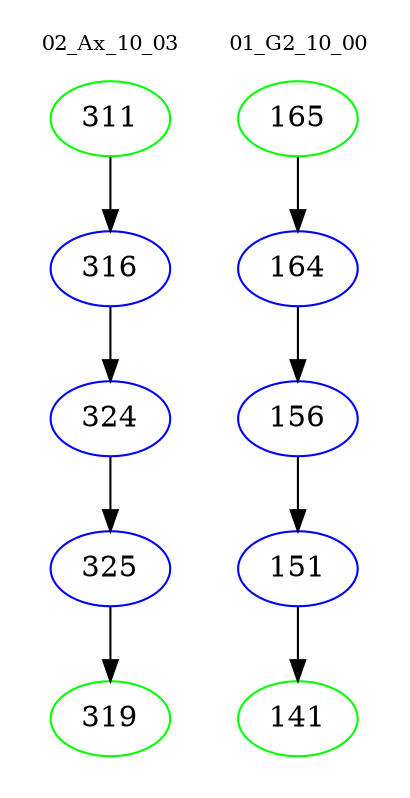 digraph{
subgraph cluster_0 {
color = white
label = "02_Ax_10_03";
fontsize=10;
T0_311 [label="311", color="green"]
T0_311 -> T0_316 [color="black"]
T0_316 [label="316", color="blue"]
T0_316 -> T0_324 [color="black"]
T0_324 [label="324", color="blue"]
T0_324 -> T0_325 [color="black"]
T0_325 [label="325", color="blue"]
T0_325 -> T0_319 [color="black"]
T0_319 [label="319", color="green"]
}
subgraph cluster_1 {
color = white
label = "01_G2_10_00";
fontsize=10;
T1_165 [label="165", color="green"]
T1_165 -> T1_164 [color="black"]
T1_164 [label="164", color="blue"]
T1_164 -> T1_156 [color="black"]
T1_156 [label="156", color="blue"]
T1_156 -> T1_151 [color="black"]
T1_151 [label="151", color="blue"]
T1_151 -> T1_141 [color="black"]
T1_141 [label="141", color="green"]
}
}
